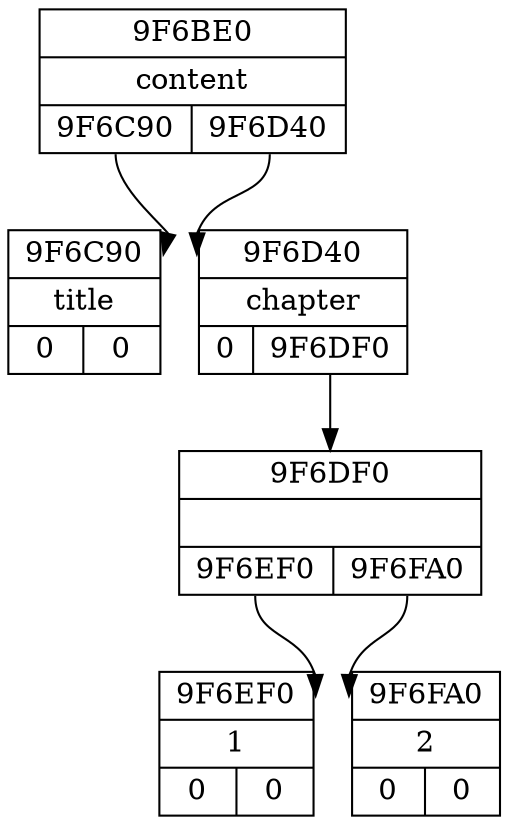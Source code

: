 digraph tree {
	graph [rankdir="UD"];
	node [shape=record];
	struct9F6BE0 [label="{<ptr> 9F6BE0 | <data> content | {<left> 9F6C90 | <right> 9F6D40}}"];
	struct9F6C90 [label="{<ptr> 9F6C90 | <data> title | {<left> 0 | <right> 0}}"];
	struct9F6D40 [label="{<ptr> 9F6D40 | <data> chapter | {<left> 0 | <right> 9F6DF0}}"];
	struct9F6DF0 [label="{<ptr> 9F6DF0 | <data>  | {<left> 9F6EF0 | <right> 9F6FA0}}"];
	struct9F6EF0 [label="{<ptr> 9F6EF0 | <data> 1 | {<left> 0 | <right> 0}}"];
	struct9F6FA0 [label="{<ptr> 9F6FA0 | <data> 2 | {<left> 0 | <right> 0}}"];
	struct9F6DF0:left -> struct9F6EF0:ptr;
	struct9F6DF0:right -> struct9F6FA0:ptr;
	struct9F6D40:right -> struct9F6DF0:ptr;
	struct9F6BE0:left -> struct9F6C90:ptr;
	struct9F6BE0:right -> struct9F6D40:ptr;
}